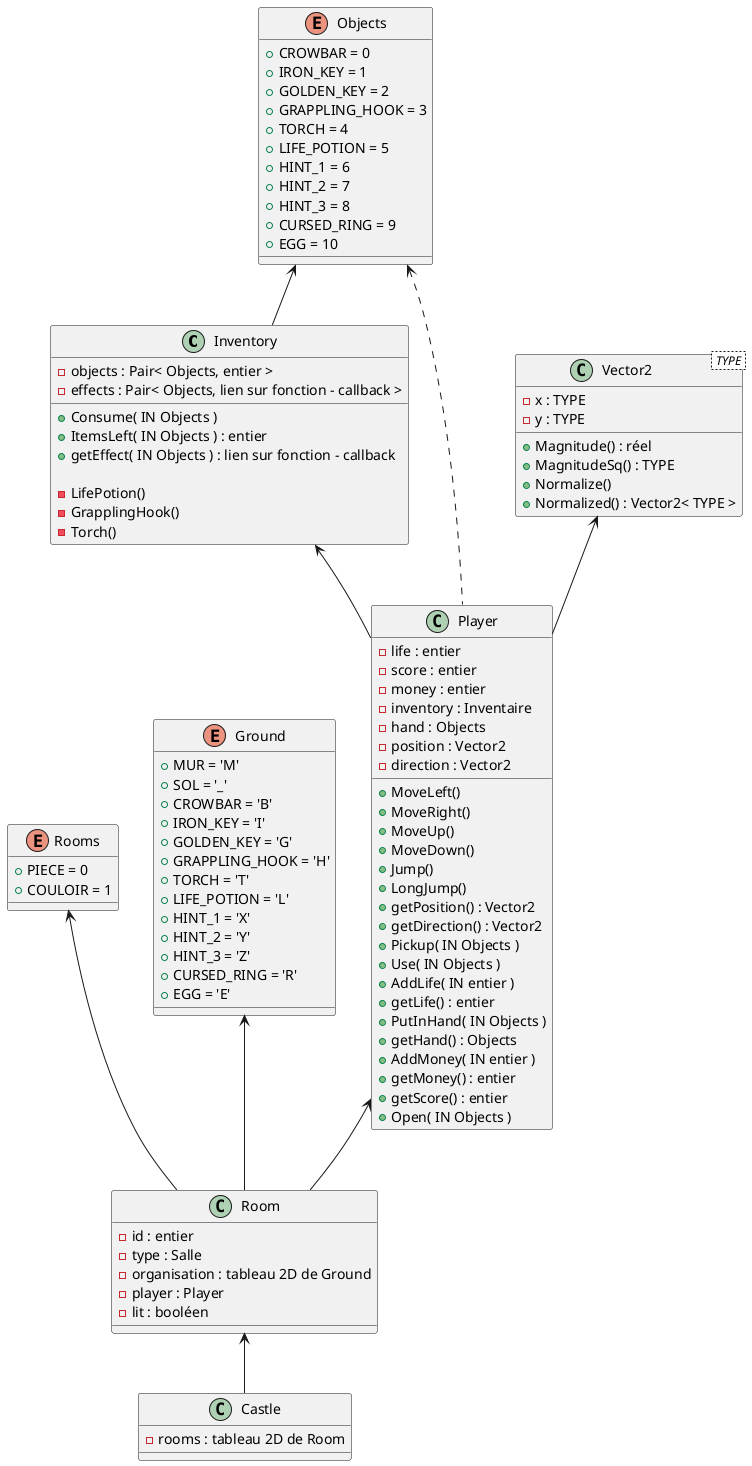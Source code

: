 @startuml

Inventory <-- Player
Room <-- Castle
Objects <-- Inventory
Vector2 <-- Player
Rooms <-- Room
Ground <-- Room
Player <-- Room
Objects <.. Player

class Vector2< TYPE >
{
    - x : TYPE
    - y : TYPE

    + Magnitude() : réel
    + MagnitudeSq() : TYPE
    + Normalize()
    + Normalized() : Vector2< TYPE >

}

class Player
{
    - life : entier
    - score : entier
    - money : entier
    - inventory : Inventaire
    - hand : Objects
    - position : Vector2
    - direction : Vector2

    + MoveLeft()
    + MoveRight()
    + MoveUp()
    + MoveDown()
    + Jump()
    + LongJump()
    + getPosition() : Vector2
    + getDirection() : Vector2
    + Pickup( IN Objects )
    + Use( IN Objects )
    + AddLife( IN entier )
    + getLife() : entier
    + PutInHand( IN Objects )
    + getHand() : Objects
    + AddMoney( IN entier )
    + getMoney() : entier
    + getScore() : entier
    + Open( IN Objects )
}

class Inventory
{
    - objects : Pair< Objects, entier >
    - effects : Pair< Objects, lien sur fonction - callback >

    + Consume( IN Objects )
    + ItemsLeft( IN Objects ) : entier
    + getEffect( IN Objects ) : lien sur fonction - callback

    - LifePotion()
    - GrapplingHook()
    - Torch()
}

enum Objects
{
    + CROWBAR = 0
    + IRON_KEY = 1
    + GOLDEN_KEY = 2
    + GRAPPLING_HOOK = 3
    + TORCH = 4
    + LIFE_POTION = 5
    + HINT_1 = 6
    + HINT_2 = 7
    + HINT_3 = 8
    + CURSED_RING = 9
    + EGG = 10
}

class Castle
{
    - rooms : tableau 2D de Room
}

enum Rooms
{
    + PIECE = 0
    + COULOIR = 1
}

enum Ground
{
    + MUR = 'M'
    + SOL = '_'
    + CROWBAR = 'B'
    + IRON_KEY = 'I'
    + GOLDEN_KEY = 'G'
    + GRAPPLING_HOOK = 'H'
    + TORCH = 'T'
    + LIFE_POTION = 'L'
    + HINT_1 = 'X'
    + HINT_2 = 'Y'
    + HINT_3 = 'Z'
    + CURSED_RING = 'R'
    + EGG = 'E'
}

class Room
{
    - id : entier
    - type : Salle
    - organisation : tableau 2D de Ground
    - player : Player
    - lit : booléen
}





@enduml